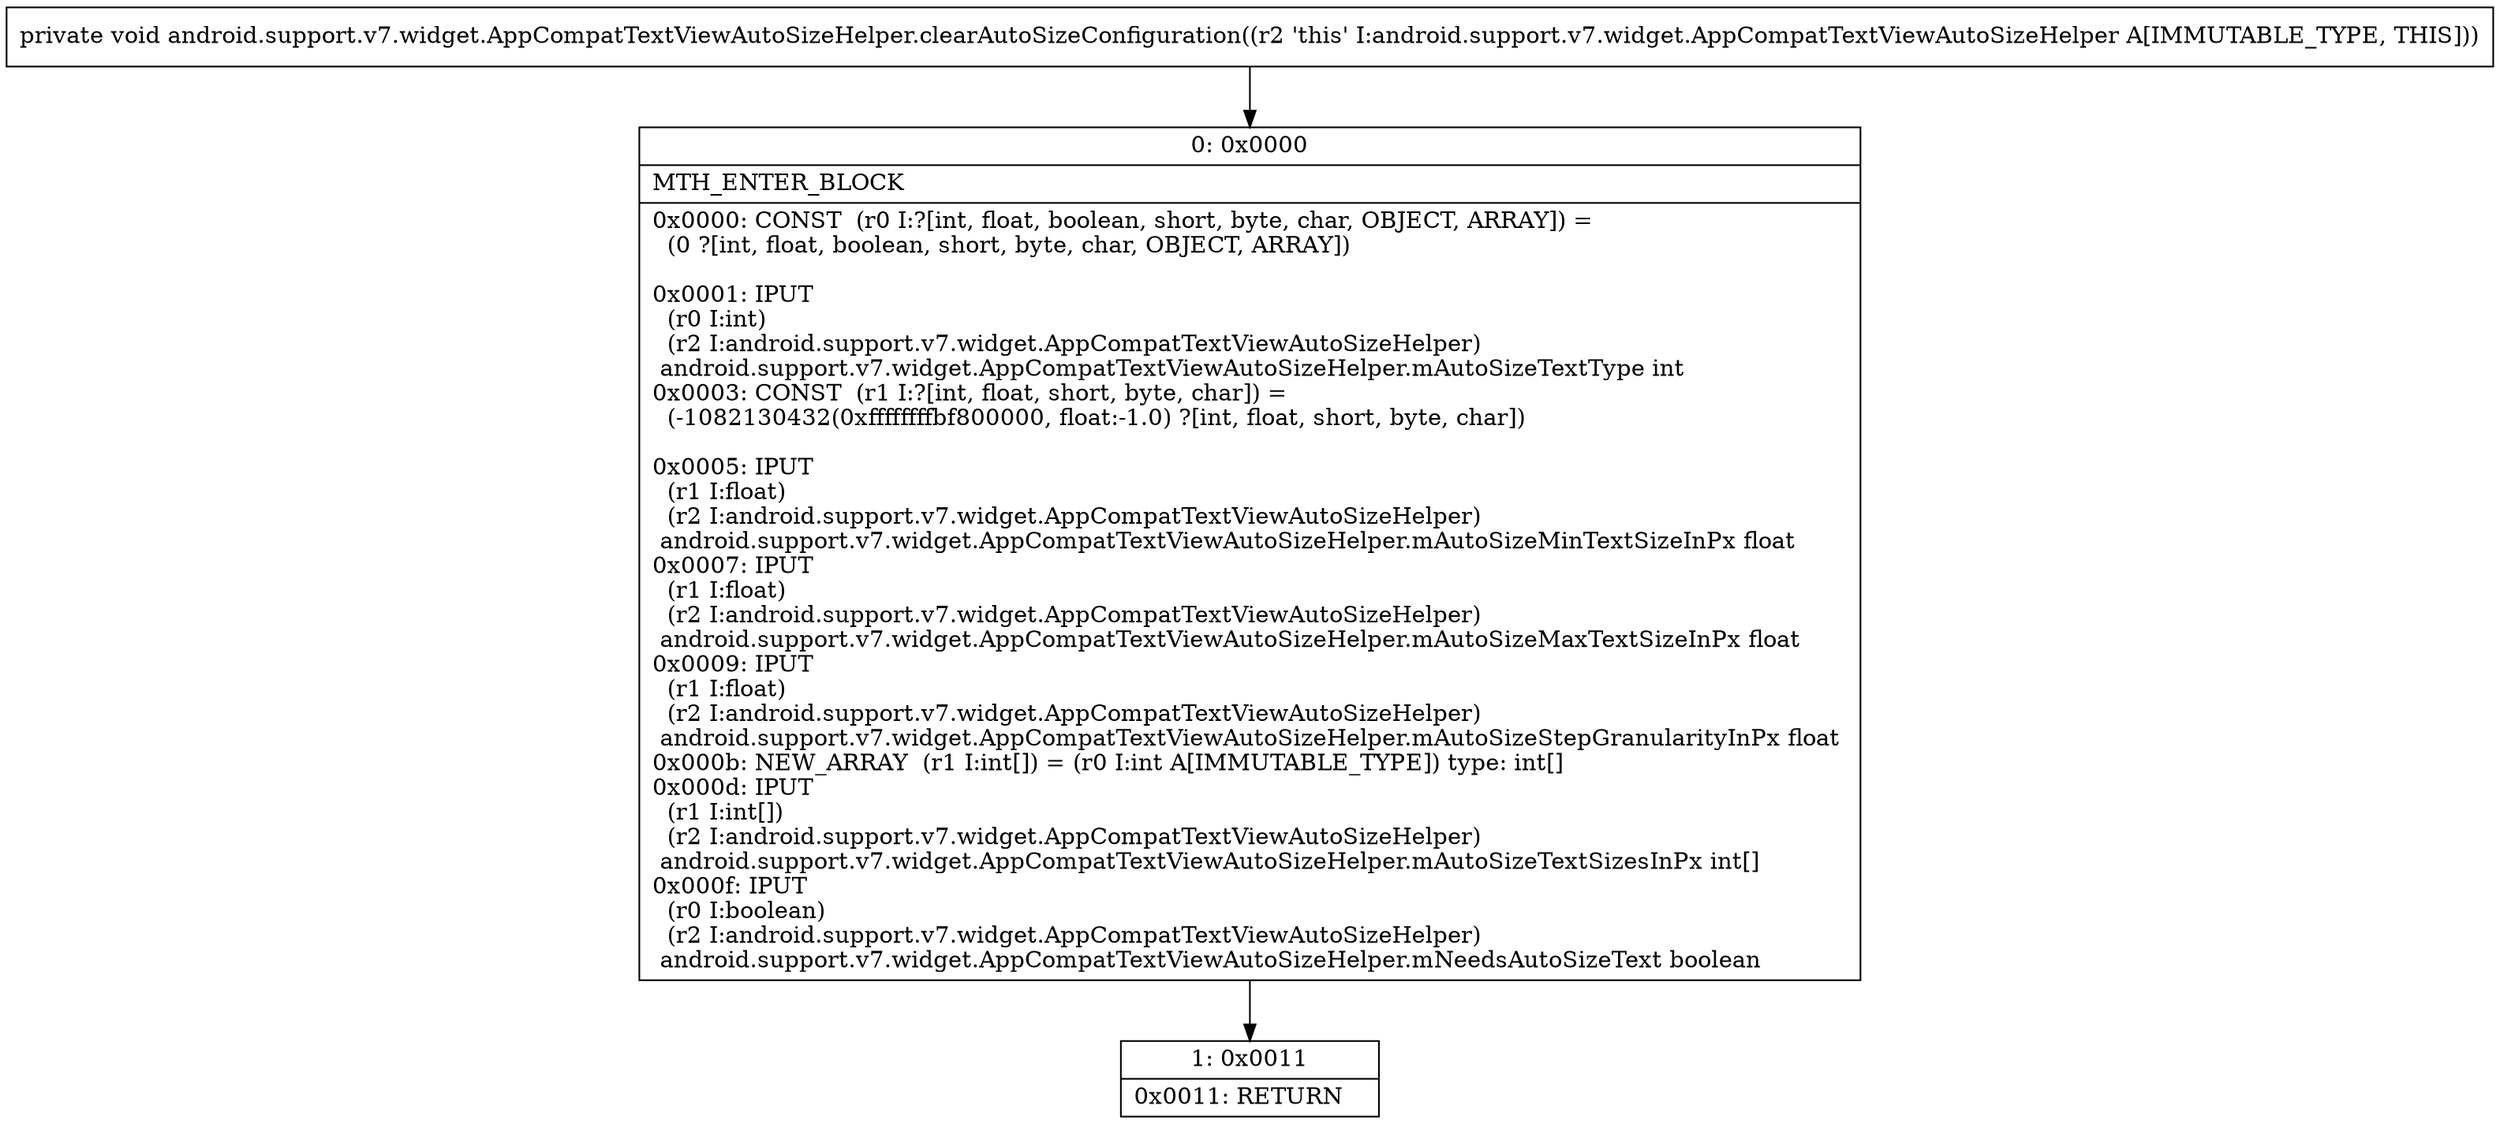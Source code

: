 digraph "CFG forandroid.support.v7.widget.AppCompatTextViewAutoSizeHelper.clearAutoSizeConfiguration()V" {
Node_0 [shape=record,label="{0\:\ 0x0000|MTH_ENTER_BLOCK\l|0x0000: CONST  (r0 I:?[int, float, boolean, short, byte, char, OBJECT, ARRAY]) = \l  (0 ?[int, float, boolean, short, byte, char, OBJECT, ARRAY])\l \l0x0001: IPUT  \l  (r0 I:int)\l  (r2 I:android.support.v7.widget.AppCompatTextViewAutoSizeHelper)\l android.support.v7.widget.AppCompatTextViewAutoSizeHelper.mAutoSizeTextType int \l0x0003: CONST  (r1 I:?[int, float, short, byte, char]) = \l  (\-1082130432(0xffffffffbf800000, float:\-1.0) ?[int, float, short, byte, char])\l \l0x0005: IPUT  \l  (r1 I:float)\l  (r2 I:android.support.v7.widget.AppCompatTextViewAutoSizeHelper)\l android.support.v7.widget.AppCompatTextViewAutoSizeHelper.mAutoSizeMinTextSizeInPx float \l0x0007: IPUT  \l  (r1 I:float)\l  (r2 I:android.support.v7.widget.AppCompatTextViewAutoSizeHelper)\l android.support.v7.widget.AppCompatTextViewAutoSizeHelper.mAutoSizeMaxTextSizeInPx float \l0x0009: IPUT  \l  (r1 I:float)\l  (r2 I:android.support.v7.widget.AppCompatTextViewAutoSizeHelper)\l android.support.v7.widget.AppCompatTextViewAutoSizeHelper.mAutoSizeStepGranularityInPx float \l0x000b: NEW_ARRAY  (r1 I:int[]) = (r0 I:int A[IMMUTABLE_TYPE]) type: int[] \l0x000d: IPUT  \l  (r1 I:int[])\l  (r2 I:android.support.v7.widget.AppCompatTextViewAutoSizeHelper)\l android.support.v7.widget.AppCompatTextViewAutoSizeHelper.mAutoSizeTextSizesInPx int[] \l0x000f: IPUT  \l  (r0 I:boolean)\l  (r2 I:android.support.v7.widget.AppCompatTextViewAutoSizeHelper)\l android.support.v7.widget.AppCompatTextViewAutoSizeHelper.mNeedsAutoSizeText boolean \l}"];
Node_1 [shape=record,label="{1\:\ 0x0011|0x0011: RETURN   \l}"];
MethodNode[shape=record,label="{private void android.support.v7.widget.AppCompatTextViewAutoSizeHelper.clearAutoSizeConfiguration((r2 'this' I:android.support.v7.widget.AppCompatTextViewAutoSizeHelper A[IMMUTABLE_TYPE, THIS])) }"];
MethodNode -> Node_0;
Node_0 -> Node_1;
}

